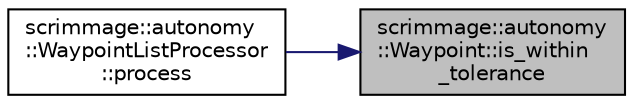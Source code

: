 digraph "scrimmage::autonomy::Waypoint::is_within_tolerance"
{
 // LATEX_PDF_SIZE
  edge [fontname="Helvetica",fontsize="10",labelfontname="Helvetica",labelfontsize="10"];
  node [fontname="Helvetica",fontsize="10",shape=record];
  rankdir="RL";
  Node1 [label="scrimmage::autonomy\l::Waypoint::is_within\l_tolerance",height=0.2,width=0.4,color="black", fillcolor="grey75", style="filled", fontcolor="black",tooltip=" "];
  Node1 -> Node2 [dir="back",color="midnightblue",fontsize="10",style="solid",fontname="Helvetica"];
  Node2 [label="scrimmage::autonomy\l::WaypointListProcessor\l::process",height=0.2,width=0.4,color="black", fillcolor="white", style="filled",URL="$classscrimmage_1_1autonomy_1_1WaypointListProcessor.html#a2914d0d6c8e1690a485952b582cd2fe5",tooltip=" "];
}
